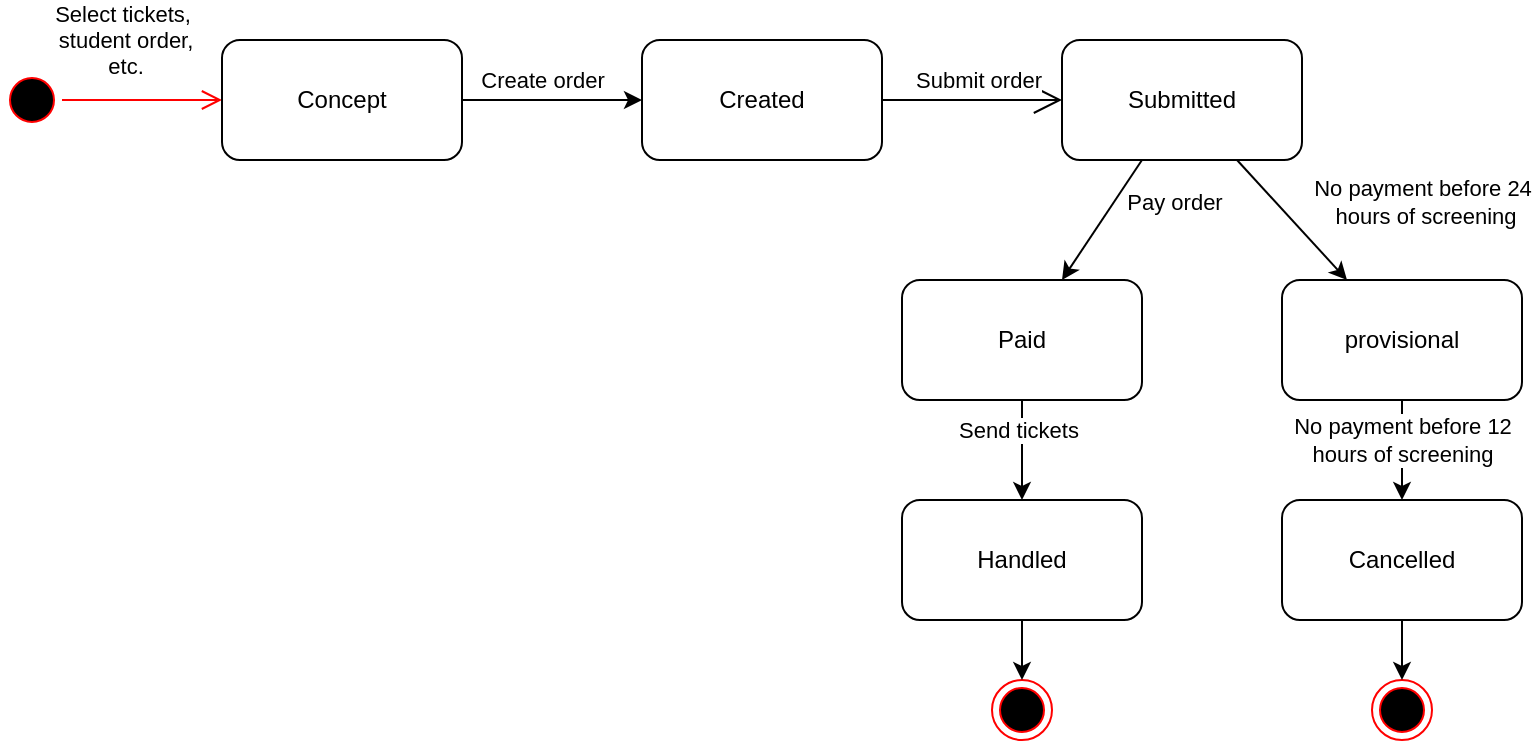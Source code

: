 <mxfile version="23.1.5" type="device" pages="2">
  <diagram name="State-transition" id="TRV6yzCIx8x2eUPZKqKC">
    <mxGraphModel dx="1674" dy="836" grid="1" gridSize="10" guides="1" tooltips="1" connect="1" arrows="1" fold="1" page="1" pageScale="1" pageWidth="827" pageHeight="1169" math="0" shadow="0">
      <root>
        <mxCell id="0" />
        <mxCell id="1" parent="0" />
        <mxCell id="k4VpWUnq30yt2Td6bqMA-1" value="" style="ellipse;html=1;shape=startState;fillColor=#000000;strokeColor=#ff0000;" parent="1" vertex="1">
          <mxGeometry x="20" y="195" width="30" height="30" as="geometry" />
        </mxCell>
        <mxCell id="k4VpWUnq30yt2Td6bqMA-2" value="" style="edgeStyle=orthogonalEdgeStyle;html=1;verticalAlign=bottom;endArrow=open;endSize=8;strokeColor=#ff0000;rounded=0;" parent="1" source="k4VpWUnq30yt2Td6bqMA-1" target="k4VpWUnq30yt2Td6bqMA-24" edge="1">
          <mxGeometry relative="1" as="geometry">
            <mxPoint x="220" y="210" as="targetPoint" />
          </mxGeometry>
        </mxCell>
        <mxCell id="k4VpWUnq30yt2Td6bqMA-4" value="Select tickets,&lt;br&gt;&amp;nbsp;student order,&lt;br&gt;&amp;nbsp;etc." style="edgeLabel;html=1;align=center;verticalAlign=middle;resizable=0;points=[];" parent="k4VpWUnq30yt2Td6bqMA-2" vertex="1" connectable="0">
          <mxGeometry x="0.028" y="1" relative="1" as="geometry">
            <mxPoint x="-11" y="-29" as="offset" />
          </mxGeometry>
        </mxCell>
        <mxCell id="k4VpWUnq30yt2Td6bqMA-3" value="Created" style="rounded=1;whiteSpace=wrap;html=1;" parent="1" vertex="1">
          <mxGeometry x="340" y="180" width="120" height="60" as="geometry" />
        </mxCell>
        <mxCell id="k4VpWUnq30yt2Td6bqMA-5" value="Submitted" style="rounded=1;whiteSpace=wrap;html=1;" parent="1" vertex="1">
          <mxGeometry x="550" y="180" width="120" height="60" as="geometry" />
        </mxCell>
        <mxCell id="k4VpWUnq30yt2Td6bqMA-6" value="" style="endArrow=open;endFill=1;endSize=12;html=1;rounded=0;" parent="1" source="k4VpWUnq30yt2Td6bqMA-3" target="k4VpWUnq30yt2Td6bqMA-5" edge="1">
          <mxGeometry width="160" relative="1" as="geometry">
            <mxPoint x="240" y="260" as="sourcePoint" />
            <mxPoint x="400" y="260" as="targetPoint" />
          </mxGeometry>
        </mxCell>
        <mxCell id="k4VpWUnq30yt2Td6bqMA-7" value="Submit order" style="edgeLabel;html=1;align=center;verticalAlign=middle;resizable=0;points=[];" parent="k4VpWUnq30yt2Td6bqMA-6" vertex="1" connectable="0">
          <mxGeometry x="0.067" relative="1" as="geometry">
            <mxPoint y="-10" as="offset" />
          </mxGeometry>
        </mxCell>
        <mxCell id="k4VpWUnq30yt2Td6bqMA-8" value="Paid" style="rounded=1;whiteSpace=wrap;html=1;" parent="1" vertex="1">
          <mxGeometry x="470" y="300" width="120" height="60" as="geometry" />
        </mxCell>
        <mxCell id="k4VpWUnq30yt2Td6bqMA-9" value="" style="endArrow=classic;html=1;rounded=0;" parent="1" source="k4VpWUnq30yt2Td6bqMA-5" target="k4VpWUnq30yt2Td6bqMA-8" edge="1">
          <mxGeometry width="50" height="50" relative="1" as="geometry">
            <mxPoint x="520" y="260" as="sourcePoint" />
            <mxPoint x="570" y="210" as="targetPoint" />
          </mxGeometry>
        </mxCell>
        <mxCell id="k4VpWUnq30yt2Td6bqMA-10" value="Pay order" style="edgeLabel;html=1;align=center;verticalAlign=middle;resizable=0;points=[];" parent="k4VpWUnq30yt2Td6bqMA-9" vertex="1" connectable="0">
          <mxGeometry x="-0.273" y="-2" relative="1" as="geometry">
            <mxPoint x="32" as="offset" />
          </mxGeometry>
        </mxCell>
        <mxCell id="k4VpWUnq30yt2Td6bqMA-11" value="Handled" style="rounded=1;whiteSpace=wrap;html=1;" parent="1" vertex="1">
          <mxGeometry x="470" y="410" width="120" height="60" as="geometry" />
        </mxCell>
        <mxCell id="k4VpWUnq30yt2Td6bqMA-12" value="" style="endArrow=classic;html=1;rounded=0;" parent="1" source="k4VpWUnq30yt2Td6bqMA-8" target="k4VpWUnq30yt2Td6bqMA-11" edge="1">
          <mxGeometry width="50" height="50" relative="1" as="geometry">
            <mxPoint x="510" y="330" as="sourcePoint" />
            <mxPoint x="560" y="280" as="targetPoint" />
          </mxGeometry>
        </mxCell>
        <mxCell id="k4VpWUnq30yt2Td6bqMA-13" value="Send tickets" style="edgeLabel;html=1;align=center;verticalAlign=middle;resizable=0;points=[];" parent="k4VpWUnq30yt2Td6bqMA-12" vertex="1" connectable="0">
          <mxGeometry x="-0.103" y="-2" relative="1" as="geometry">
            <mxPoint y="-8" as="offset" />
          </mxGeometry>
        </mxCell>
        <mxCell id="k4VpWUnq30yt2Td6bqMA-14" value="provisional" style="rounded=1;whiteSpace=wrap;html=1;" parent="1" vertex="1">
          <mxGeometry x="660" y="300" width="120" height="60" as="geometry" />
        </mxCell>
        <mxCell id="k4VpWUnq30yt2Td6bqMA-15" value="" style="endArrow=classic;html=1;rounded=0;" parent="1" source="k4VpWUnq30yt2Td6bqMA-5" target="k4VpWUnq30yt2Td6bqMA-14" edge="1">
          <mxGeometry width="50" height="50" relative="1" as="geometry">
            <mxPoint x="620" y="330" as="sourcePoint" />
            <mxPoint x="670" y="280" as="targetPoint" />
          </mxGeometry>
        </mxCell>
        <mxCell id="k4VpWUnq30yt2Td6bqMA-16" value="No payment before 24&lt;br&gt;&amp;nbsp;hours of screening" style="edgeLabel;html=1;align=center;verticalAlign=middle;resizable=0;points=[];" parent="k4VpWUnq30yt2Td6bqMA-15" vertex="1" connectable="0">
          <mxGeometry x="-0.101" y="-2" relative="1" as="geometry">
            <mxPoint x="69" y="-8" as="offset" />
          </mxGeometry>
        </mxCell>
        <mxCell id="k4VpWUnq30yt2Td6bqMA-17" value="Cancelled" style="rounded=1;whiteSpace=wrap;html=1;" parent="1" vertex="1">
          <mxGeometry x="660" y="410" width="120" height="60" as="geometry" />
        </mxCell>
        <mxCell id="k4VpWUnq30yt2Td6bqMA-18" value="" style="endArrow=classic;html=1;rounded=0;" parent="1" source="k4VpWUnq30yt2Td6bqMA-14" target="k4VpWUnq30yt2Td6bqMA-17" edge="1">
          <mxGeometry width="50" height="50" relative="1" as="geometry">
            <mxPoint x="620" y="390" as="sourcePoint" />
            <mxPoint x="670" y="340" as="targetPoint" />
          </mxGeometry>
        </mxCell>
        <mxCell id="k4VpWUnq30yt2Td6bqMA-19" value="No payment before 12 &lt;br&gt;hours of screening" style="edgeLabel;html=1;align=center;verticalAlign=middle;resizable=0;points=[];" parent="k4VpWUnq30yt2Td6bqMA-18" vertex="1" connectable="0">
          <mxGeometry x="0.07" relative="1" as="geometry">
            <mxPoint y="-7" as="offset" />
          </mxGeometry>
        </mxCell>
        <mxCell id="k4VpWUnq30yt2Td6bqMA-20" value="" style="ellipse;html=1;shape=endState;fillColor=#000000;strokeColor=#ff0000;" parent="1" vertex="1">
          <mxGeometry x="515" y="500" width="30" height="30" as="geometry" />
        </mxCell>
        <mxCell id="k4VpWUnq30yt2Td6bqMA-21" value="" style="ellipse;html=1;shape=endState;fillColor=#000000;strokeColor=#ff0000;" parent="1" vertex="1">
          <mxGeometry x="705" y="500" width="30" height="30" as="geometry" />
        </mxCell>
        <mxCell id="k4VpWUnq30yt2Td6bqMA-22" value="" style="endArrow=classic;html=1;rounded=0;" parent="1" source="k4VpWUnq30yt2Td6bqMA-11" target="k4VpWUnq30yt2Td6bqMA-20" edge="1">
          <mxGeometry width="50" height="50" relative="1" as="geometry">
            <mxPoint x="590" y="480" as="sourcePoint" />
            <mxPoint x="640" y="430" as="targetPoint" />
          </mxGeometry>
        </mxCell>
        <mxCell id="k4VpWUnq30yt2Td6bqMA-23" value="" style="endArrow=classic;html=1;rounded=0;" parent="1" source="k4VpWUnq30yt2Td6bqMA-17" target="k4VpWUnq30yt2Td6bqMA-21" edge="1">
          <mxGeometry width="50" height="50" relative="1" as="geometry">
            <mxPoint x="590" y="480" as="sourcePoint" />
            <mxPoint x="640" y="430" as="targetPoint" />
          </mxGeometry>
        </mxCell>
        <mxCell id="k4VpWUnq30yt2Td6bqMA-24" value="Concept" style="rounded=1;whiteSpace=wrap;html=1;" parent="1" vertex="1">
          <mxGeometry x="130" y="180" width="120" height="60" as="geometry" />
        </mxCell>
        <mxCell id="k4VpWUnq30yt2Td6bqMA-25" value="" style="endArrow=classic;html=1;rounded=0;" parent="1" source="k4VpWUnq30yt2Td6bqMA-24" target="k4VpWUnq30yt2Td6bqMA-3" edge="1">
          <mxGeometry width="50" height="50" relative="1" as="geometry">
            <mxPoint x="240" y="290" as="sourcePoint" />
            <mxPoint x="290" y="240" as="targetPoint" />
          </mxGeometry>
        </mxCell>
        <mxCell id="k4VpWUnq30yt2Td6bqMA-26" value="Create order" style="edgeLabel;html=1;align=center;verticalAlign=middle;resizable=0;points=[];" parent="k4VpWUnq30yt2Td6bqMA-25" vertex="1" connectable="0">
          <mxGeometry x="-0.178" y="-2" relative="1" as="geometry">
            <mxPoint x="3" y="-12" as="offset" />
          </mxGeometry>
        </mxCell>
      </root>
    </mxGraphModel>
  </diagram>
  <diagram id="uxJ7u-Fciz4HR_tJJDdP" name="Class">
    <mxGraphModel dx="1674" dy="836" grid="1" gridSize="10" guides="1" tooltips="1" connect="1" arrows="1" fold="1" page="1" pageScale="1" pageWidth="827" pageHeight="1169" math="0" shadow="0">
      <root>
        <mxCell id="0" />
        <mxCell id="1" parent="0" />
        <mxCell id="9wVwTBqe0UcGyUuCDqAv-2" value="export" style="shape=module;align=left;spacingLeft=20;align=center;verticalAlign=top;whiteSpace=wrap;html=1;" vertex="1" parent="1">
          <mxGeometry x="150" y="150" width="190" height="150" as="geometry" />
        </mxCell>
        <mxCell id="9wVwTBqe0UcGyUuCDqAv-3" value="notifications" style="shape=module;align=left;spacingLeft=20;align=center;verticalAlign=top;whiteSpace=wrap;html=1;" vertex="1" parent="1">
          <mxGeometry x="150" y="370" width="190" height="150" as="geometry" />
        </mxCell>
        <mxCell id="9wVwTBqe0UcGyUuCDqAv-4" value="orderStates" style="shape=module;align=left;spacingLeft=20;align=center;verticalAlign=top;whiteSpace=wrap;html=1;" vertex="1" parent="1">
          <mxGeometry x="480" y="40" width="1160" height="340" as="geometry" />
        </mxCell>
        <mxCell id="9wVwTBqe0UcGyUuCDqAv-5" value="Order" style="swimlane;fontStyle=1;align=center;verticalAlign=top;childLayout=stackLayout;horizontal=1;startSize=26;horizontalStack=0;resizeParent=1;resizeParentMax=0;resizeLast=0;collapsible=1;marginBottom=0;whiteSpace=wrap;html=1;" vertex="1" parent="1">
          <mxGeometry x="770" y="499" width="160" height="86" as="geometry" />
        </mxCell>
        <mxCell id="9wVwTBqe0UcGyUuCDqAv-6" value="+ field: type" style="text;strokeColor=none;fillColor=none;align=left;verticalAlign=top;spacingLeft=4;spacingRight=4;overflow=hidden;rotatable=0;points=[[0,0.5],[1,0.5]];portConstraint=eastwest;whiteSpace=wrap;html=1;" vertex="1" parent="9wVwTBqe0UcGyUuCDqAv-5">
          <mxGeometry y="26" width="160" height="26" as="geometry" />
        </mxCell>
        <mxCell id="9wVwTBqe0UcGyUuCDqAv-7" value="" style="line;strokeWidth=1;fillColor=none;align=left;verticalAlign=middle;spacingTop=-1;spacingLeft=3;spacingRight=3;rotatable=0;labelPosition=right;points=[];portConstraint=eastwest;strokeColor=inherit;" vertex="1" parent="9wVwTBqe0UcGyUuCDqAv-5">
          <mxGeometry y="52" width="160" height="8" as="geometry" />
        </mxCell>
        <mxCell id="9wVwTBqe0UcGyUuCDqAv-8" value="+ method(type): type" style="text;strokeColor=none;fillColor=none;align=left;verticalAlign=top;spacingLeft=4;spacingRight=4;overflow=hidden;rotatable=0;points=[[0,0.5],[1,0.5]];portConstraint=eastwest;whiteSpace=wrap;html=1;" vertex="1" parent="9wVwTBqe0UcGyUuCDqAv-5">
          <mxGeometry y="60" width="160" height="26" as="geometry" />
        </mxCell>
        <mxCell id="9wVwTBqe0UcGyUuCDqAv-9" value="MovieTicket" style="swimlane;fontStyle=1;align=center;verticalAlign=top;childLayout=stackLayout;horizontal=1;startSize=26;horizontalStack=0;resizeParent=1;resizeParentMax=0;resizeLast=0;collapsible=1;marginBottom=0;whiteSpace=wrap;html=1;" vertex="1" parent="1">
          <mxGeometry x="950" y="499" width="160" height="86" as="geometry" />
        </mxCell>
        <mxCell id="9wVwTBqe0UcGyUuCDqAv-10" value="+ field: type" style="text;strokeColor=none;fillColor=none;align=left;verticalAlign=top;spacingLeft=4;spacingRight=4;overflow=hidden;rotatable=0;points=[[0,0.5],[1,0.5]];portConstraint=eastwest;whiteSpace=wrap;html=1;" vertex="1" parent="9wVwTBqe0UcGyUuCDqAv-9">
          <mxGeometry y="26" width="160" height="26" as="geometry" />
        </mxCell>
        <mxCell id="9wVwTBqe0UcGyUuCDqAv-11" value="" style="line;strokeWidth=1;fillColor=none;align=left;verticalAlign=middle;spacingTop=-1;spacingLeft=3;spacingRight=3;rotatable=0;labelPosition=right;points=[];portConstraint=eastwest;strokeColor=inherit;" vertex="1" parent="9wVwTBqe0UcGyUuCDqAv-9">
          <mxGeometry y="52" width="160" height="8" as="geometry" />
        </mxCell>
        <mxCell id="9wVwTBqe0UcGyUuCDqAv-12" value="+ method(type): type" style="text;strokeColor=none;fillColor=none;align=left;verticalAlign=top;spacingLeft=4;spacingRight=4;overflow=hidden;rotatable=0;points=[[0,0.5],[1,0.5]];portConstraint=eastwest;whiteSpace=wrap;html=1;" vertex="1" parent="9wVwTBqe0UcGyUuCDqAv-9">
          <mxGeometry y="60" width="160" height="26" as="geometry" />
        </mxCell>
        <mxCell id="9wVwTBqe0UcGyUuCDqAv-13" value="MovieScreening" style="swimlane;fontStyle=1;align=center;verticalAlign=top;childLayout=stackLayout;horizontal=1;startSize=26;horizontalStack=0;resizeParent=1;resizeParentMax=0;resizeLast=0;collapsible=1;marginBottom=0;whiteSpace=wrap;html=1;" vertex="1" parent="1">
          <mxGeometry x="1120" y="499" width="160" height="86" as="geometry" />
        </mxCell>
        <mxCell id="9wVwTBqe0UcGyUuCDqAv-14" value="+ field: type" style="text;strokeColor=none;fillColor=none;align=left;verticalAlign=top;spacingLeft=4;spacingRight=4;overflow=hidden;rotatable=0;points=[[0,0.5],[1,0.5]];portConstraint=eastwest;whiteSpace=wrap;html=1;" vertex="1" parent="9wVwTBqe0UcGyUuCDqAv-13">
          <mxGeometry y="26" width="160" height="26" as="geometry" />
        </mxCell>
        <mxCell id="9wVwTBqe0UcGyUuCDqAv-15" value="" style="line;strokeWidth=1;fillColor=none;align=left;verticalAlign=middle;spacingTop=-1;spacingLeft=3;spacingRight=3;rotatable=0;labelPosition=right;points=[];portConstraint=eastwest;strokeColor=inherit;" vertex="1" parent="9wVwTBqe0UcGyUuCDqAv-13">
          <mxGeometry y="52" width="160" height="8" as="geometry" />
        </mxCell>
        <mxCell id="9wVwTBqe0UcGyUuCDqAv-16" value="+ method(type): type" style="text;strokeColor=none;fillColor=none;align=left;verticalAlign=top;spacingLeft=4;spacingRight=4;overflow=hidden;rotatable=0;points=[[0,0.5],[1,0.5]];portConstraint=eastwest;whiteSpace=wrap;html=1;" vertex="1" parent="9wVwTBqe0UcGyUuCDqAv-13">
          <mxGeometry y="60" width="160" height="26" as="geometry" />
        </mxCell>
        <mxCell id="9wVwTBqe0UcGyUuCDqAv-17" value="Movie" style="swimlane;fontStyle=1;align=center;verticalAlign=top;childLayout=stackLayout;horizontal=1;startSize=26;horizontalStack=0;resizeParent=1;resizeParentMax=0;resizeLast=0;collapsible=1;marginBottom=0;whiteSpace=wrap;html=1;" vertex="1" parent="1">
          <mxGeometry x="590" y="499" width="160" height="86" as="geometry" />
        </mxCell>
        <mxCell id="9wVwTBqe0UcGyUuCDqAv-18" value="+ field: type" style="text;strokeColor=none;fillColor=none;align=left;verticalAlign=top;spacingLeft=4;spacingRight=4;overflow=hidden;rotatable=0;points=[[0,0.5],[1,0.5]];portConstraint=eastwest;whiteSpace=wrap;html=1;" vertex="1" parent="9wVwTBqe0UcGyUuCDqAv-17">
          <mxGeometry y="26" width="160" height="26" as="geometry" />
        </mxCell>
        <mxCell id="9wVwTBqe0UcGyUuCDqAv-19" value="" style="line;strokeWidth=1;fillColor=none;align=left;verticalAlign=middle;spacingTop=-1;spacingLeft=3;spacingRight=3;rotatable=0;labelPosition=right;points=[];portConstraint=eastwest;strokeColor=inherit;" vertex="1" parent="9wVwTBqe0UcGyUuCDqAv-17">
          <mxGeometry y="52" width="160" height="8" as="geometry" />
        </mxCell>
        <mxCell id="9wVwTBqe0UcGyUuCDqAv-20" value="+ method(type): type" style="text;strokeColor=none;fillColor=none;align=left;verticalAlign=top;spacingLeft=4;spacingRight=4;overflow=hidden;rotatable=0;points=[[0,0.5],[1,0.5]];portConstraint=eastwest;whiteSpace=wrap;html=1;" vertex="1" parent="9wVwTBqe0UcGyUuCDqAv-17">
          <mxGeometry y="60" width="160" height="26" as="geometry" />
        </mxCell>
        <mxCell id="9wVwTBqe0UcGyUuCDqAv-22" value="CancelledState" style="swimlane;fontStyle=1;align=center;verticalAlign=top;childLayout=stackLayout;horizontal=1;startSize=26;horizontalStack=0;resizeParent=1;resizeParentMax=0;resizeLast=0;collapsible=1;marginBottom=0;whiteSpace=wrap;html=1;" vertex="1" parent="1">
          <mxGeometry x="530" y="280" width="160" height="86" as="geometry" />
        </mxCell>
        <mxCell id="9wVwTBqe0UcGyUuCDqAv-23" value="+ field: type" style="text;strokeColor=none;fillColor=none;align=left;verticalAlign=top;spacingLeft=4;spacingRight=4;overflow=hidden;rotatable=0;points=[[0,0.5],[1,0.5]];portConstraint=eastwest;whiteSpace=wrap;html=1;" vertex="1" parent="9wVwTBqe0UcGyUuCDqAv-22">
          <mxGeometry y="26" width="160" height="26" as="geometry" />
        </mxCell>
        <mxCell id="9wVwTBqe0UcGyUuCDqAv-24" value="" style="line;strokeWidth=1;fillColor=none;align=left;verticalAlign=middle;spacingTop=-1;spacingLeft=3;spacingRight=3;rotatable=0;labelPosition=right;points=[];portConstraint=eastwest;strokeColor=inherit;" vertex="1" parent="9wVwTBqe0UcGyUuCDqAv-22">
          <mxGeometry y="52" width="160" height="8" as="geometry" />
        </mxCell>
        <mxCell id="9wVwTBqe0UcGyUuCDqAv-25" value="+ method(type): type" style="text;strokeColor=none;fillColor=none;align=left;verticalAlign=top;spacingLeft=4;spacingRight=4;overflow=hidden;rotatable=0;points=[[0,0.5],[1,0.5]];portConstraint=eastwest;whiteSpace=wrap;html=1;" vertex="1" parent="9wVwTBqe0UcGyUuCDqAv-22">
          <mxGeometry y="60" width="160" height="26" as="geometry" />
        </mxCell>
        <mxCell id="9wVwTBqe0UcGyUuCDqAv-26" value="ConceptState" style="swimlane;fontStyle=1;align=center;verticalAlign=top;childLayout=stackLayout;horizontal=1;startSize=26;horizontalStack=0;resizeParent=1;resizeParentMax=0;resizeLast=0;collapsible=1;marginBottom=0;whiteSpace=wrap;html=1;" vertex="1" parent="1">
          <mxGeometry x="705" y="280" width="160" height="86" as="geometry" />
        </mxCell>
        <mxCell id="9wVwTBqe0UcGyUuCDqAv-27" value="+ field: type" style="text;strokeColor=none;fillColor=none;align=left;verticalAlign=top;spacingLeft=4;spacingRight=4;overflow=hidden;rotatable=0;points=[[0,0.5],[1,0.5]];portConstraint=eastwest;whiteSpace=wrap;html=1;" vertex="1" parent="9wVwTBqe0UcGyUuCDqAv-26">
          <mxGeometry y="26" width="160" height="26" as="geometry" />
        </mxCell>
        <mxCell id="9wVwTBqe0UcGyUuCDqAv-28" value="" style="line;strokeWidth=1;fillColor=none;align=left;verticalAlign=middle;spacingTop=-1;spacingLeft=3;spacingRight=3;rotatable=0;labelPosition=right;points=[];portConstraint=eastwest;strokeColor=inherit;" vertex="1" parent="9wVwTBqe0UcGyUuCDqAv-26">
          <mxGeometry y="52" width="160" height="8" as="geometry" />
        </mxCell>
        <mxCell id="9wVwTBqe0UcGyUuCDqAv-29" value="+ method(type): type" style="text;strokeColor=none;fillColor=none;align=left;verticalAlign=top;spacingLeft=4;spacingRight=4;overflow=hidden;rotatable=0;points=[[0,0.5],[1,0.5]];portConstraint=eastwest;whiteSpace=wrap;html=1;" vertex="1" parent="9wVwTBqe0UcGyUuCDqAv-26">
          <mxGeometry y="60" width="160" height="26" as="geometry" />
        </mxCell>
        <mxCell id="9wVwTBqe0UcGyUuCDqAv-30" value="CreatedState" style="swimlane;fontStyle=1;align=center;verticalAlign=top;childLayout=stackLayout;horizontal=1;startSize=26;horizontalStack=0;resizeParent=1;resizeParentMax=0;resizeLast=0;collapsible=1;marginBottom=0;whiteSpace=wrap;html=1;" vertex="1" parent="1">
          <mxGeometry x="880" y="280" width="160" height="86" as="geometry" />
        </mxCell>
        <mxCell id="9wVwTBqe0UcGyUuCDqAv-31" value="+ field: type" style="text;strokeColor=none;fillColor=none;align=left;verticalAlign=top;spacingLeft=4;spacingRight=4;overflow=hidden;rotatable=0;points=[[0,0.5],[1,0.5]];portConstraint=eastwest;whiteSpace=wrap;html=1;" vertex="1" parent="9wVwTBqe0UcGyUuCDqAv-30">
          <mxGeometry y="26" width="160" height="26" as="geometry" />
        </mxCell>
        <mxCell id="9wVwTBqe0UcGyUuCDqAv-32" value="" style="line;strokeWidth=1;fillColor=none;align=left;verticalAlign=middle;spacingTop=-1;spacingLeft=3;spacingRight=3;rotatable=0;labelPosition=right;points=[];portConstraint=eastwest;strokeColor=inherit;" vertex="1" parent="9wVwTBqe0UcGyUuCDqAv-30">
          <mxGeometry y="52" width="160" height="8" as="geometry" />
        </mxCell>
        <mxCell id="9wVwTBqe0UcGyUuCDqAv-33" value="+ method(type): type" style="text;strokeColor=none;fillColor=none;align=left;verticalAlign=top;spacingLeft=4;spacingRight=4;overflow=hidden;rotatable=0;points=[[0,0.5],[1,0.5]];portConstraint=eastwest;whiteSpace=wrap;html=1;" vertex="1" parent="9wVwTBqe0UcGyUuCDqAv-30">
          <mxGeometry y="60" width="160" height="26" as="geometry" />
        </mxCell>
        <mxCell id="9wVwTBqe0UcGyUuCDqAv-34" value="HandledState" style="swimlane;fontStyle=1;align=center;verticalAlign=top;childLayout=stackLayout;horizontal=1;startSize=26;horizontalStack=0;resizeParent=1;resizeParentMax=0;resizeLast=0;collapsible=1;marginBottom=0;whiteSpace=wrap;html=1;" vertex="1" parent="1">
          <mxGeometry x="1050" y="280" width="160" height="86" as="geometry" />
        </mxCell>
        <mxCell id="9wVwTBqe0UcGyUuCDqAv-35" value="+ field: type" style="text;strokeColor=none;fillColor=none;align=left;verticalAlign=top;spacingLeft=4;spacingRight=4;overflow=hidden;rotatable=0;points=[[0,0.5],[1,0.5]];portConstraint=eastwest;whiteSpace=wrap;html=1;" vertex="1" parent="9wVwTBqe0UcGyUuCDqAv-34">
          <mxGeometry y="26" width="160" height="26" as="geometry" />
        </mxCell>
        <mxCell id="9wVwTBqe0UcGyUuCDqAv-36" value="" style="line;strokeWidth=1;fillColor=none;align=left;verticalAlign=middle;spacingTop=-1;spacingLeft=3;spacingRight=3;rotatable=0;labelPosition=right;points=[];portConstraint=eastwest;strokeColor=inherit;" vertex="1" parent="9wVwTBqe0UcGyUuCDqAv-34">
          <mxGeometry y="52" width="160" height="8" as="geometry" />
        </mxCell>
        <mxCell id="9wVwTBqe0UcGyUuCDqAv-37" value="+ method(type): type" style="text;strokeColor=none;fillColor=none;align=left;verticalAlign=top;spacingLeft=4;spacingRight=4;overflow=hidden;rotatable=0;points=[[0,0.5],[1,0.5]];portConstraint=eastwest;whiteSpace=wrap;html=1;" vertex="1" parent="9wVwTBqe0UcGyUuCDqAv-34">
          <mxGeometry y="60" width="160" height="26" as="geometry" />
        </mxCell>
        <mxCell id="9wVwTBqe0UcGyUuCDqAv-38" value="ProvisionalState" style="swimlane;fontStyle=1;align=center;verticalAlign=top;childLayout=stackLayout;horizontal=1;startSize=26;horizontalStack=0;resizeParent=1;resizeParentMax=0;resizeLast=0;collapsible=1;marginBottom=0;whiteSpace=wrap;html=1;" vertex="1" parent="1">
          <mxGeometry x="1220" y="280" width="160" height="86" as="geometry" />
        </mxCell>
        <mxCell id="9wVwTBqe0UcGyUuCDqAv-39" value="+ field: type" style="text;strokeColor=none;fillColor=none;align=left;verticalAlign=top;spacingLeft=4;spacingRight=4;overflow=hidden;rotatable=0;points=[[0,0.5],[1,0.5]];portConstraint=eastwest;whiteSpace=wrap;html=1;" vertex="1" parent="9wVwTBqe0UcGyUuCDqAv-38">
          <mxGeometry y="26" width="160" height="26" as="geometry" />
        </mxCell>
        <mxCell id="9wVwTBqe0UcGyUuCDqAv-40" value="" style="line;strokeWidth=1;fillColor=none;align=left;verticalAlign=middle;spacingTop=-1;spacingLeft=3;spacingRight=3;rotatable=0;labelPosition=right;points=[];portConstraint=eastwest;strokeColor=inherit;" vertex="1" parent="9wVwTBqe0UcGyUuCDqAv-38">
          <mxGeometry y="52" width="160" height="8" as="geometry" />
        </mxCell>
        <mxCell id="9wVwTBqe0UcGyUuCDqAv-41" value="+ method(type): type" style="text;strokeColor=none;fillColor=none;align=left;verticalAlign=top;spacingLeft=4;spacingRight=4;overflow=hidden;rotatable=0;points=[[0,0.5],[1,0.5]];portConstraint=eastwest;whiteSpace=wrap;html=1;" vertex="1" parent="9wVwTBqe0UcGyUuCDqAv-38">
          <mxGeometry y="60" width="160" height="26" as="geometry" />
        </mxCell>
        <mxCell id="9wVwTBqe0UcGyUuCDqAv-42" value="SubmittedState" style="swimlane;fontStyle=1;align=center;verticalAlign=top;childLayout=stackLayout;horizontal=1;startSize=26;horizontalStack=0;resizeParent=1;resizeParentMax=0;resizeLast=0;collapsible=1;marginBottom=0;whiteSpace=wrap;html=1;" vertex="1" parent="1">
          <mxGeometry x="1390" y="280" width="160" height="86" as="geometry" />
        </mxCell>
        <mxCell id="9wVwTBqe0UcGyUuCDqAv-43" value="+ field: type" style="text;strokeColor=none;fillColor=none;align=left;verticalAlign=top;spacingLeft=4;spacingRight=4;overflow=hidden;rotatable=0;points=[[0,0.5],[1,0.5]];portConstraint=eastwest;whiteSpace=wrap;html=1;" vertex="1" parent="9wVwTBqe0UcGyUuCDqAv-42">
          <mxGeometry y="26" width="160" height="26" as="geometry" />
        </mxCell>
        <mxCell id="9wVwTBqe0UcGyUuCDqAv-44" value="" style="line;strokeWidth=1;fillColor=none;align=left;verticalAlign=middle;spacingTop=-1;spacingLeft=3;spacingRight=3;rotatable=0;labelPosition=right;points=[];portConstraint=eastwest;strokeColor=inherit;" vertex="1" parent="9wVwTBqe0UcGyUuCDqAv-42">
          <mxGeometry y="52" width="160" height="8" as="geometry" />
        </mxCell>
        <mxCell id="9wVwTBqe0UcGyUuCDqAv-45" value="+ method(type): type" style="text;strokeColor=none;fillColor=none;align=left;verticalAlign=top;spacingLeft=4;spacingRight=4;overflow=hidden;rotatable=0;points=[[0,0.5],[1,0.5]];portConstraint=eastwest;whiteSpace=wrap;html=1;" vertex="1" parent="9wVwTBqe0UcGyUuCDqAv-42">
          <mxGeometry y="60" width="160" height="26" as="geometry" />
        </mxCell>
        <mxCell id="9wVwTBqe0UcGyUuCDqAv-47" value="&lt;span style=&quot;font-weight: normal;&quot;&gt;&lt;i&gt;&amp;lt;&amp;lt;interface&amp;gt;&amp;gt;&lt;/i&gt;&lt;/span&gt;&lt;br&gt;IOrderState" style="swimlane;fontStyle=1;align=center;verticalAlign=top;childLayout=stackLayout;horizontal=1;startSize=40;horizontalStack=0;resizeParent=1;resizeParentMax=0;resizeLast=0;collapsible=1;marginBottom=0;whiteSpace=wrap;html=1;" vertex="1" parent="1">
          <mxGeometry x="880" y="70" width="330" height="160" as="geometry" />
        </mxCell>
        <mxCell id="9wVwTBqe0UcGyUuCDqAv-50" value="+ createOrder(Order order, MovieTicket[] tickets)&lt;br&gt;+ submitOrder(Order order)&lt;br&gt;+ payOrder(Order order)&lt;br&gt;+ remindOrder(Order order)&lt;br&gt;+ cancelOrder(Order order)" style="text;strokeColor=none;fillColor=none;align=left;verticalAlign=top;spacingLeft=4;spacingRight=4;overflow=hidden;rotatable=0;points=[[0,0.5],[1,0.5]];portConstraint=eastwest;whiteSpace=wrap;html=1;" vertex="1" parent="9wVwTBqe0UcGyUuCDqAv-47">
          <mxGeometry y="40" width="330" height="120" as="geometry" />
        </mxCell>
        <mxCell id="9wVwTBqe0UcGyUuCDqAv-51" value="" style="endArrow=block;dashed=1;endFill=0;endSize=12;html=1;rounded=0;edgeStyle=orthogonalEdgeStyle;" edge="1" parent="1" source="9wVwTBqe0UcGyUuCDqAv-22" target="9wVwTBqe0UcGyUuCDqAv-50">
          <mxGeometry width="160" relative="1" as="geometry">
            <mxPoint x="860" y="430" as="sourcePoint" />
            <mxPoint x="1020" y="430" as="targetPoint" />
          </mxGeometry>
        </mxCell>
        <mxCell id="9wVwTBqe0UcGyUuCDqAv-52" value="" style="endArrow=block;dashed=1;endFill=0;endSize=12;html=1;rounded=0;edgeStyle=orthogonalEdgeStyle;" edge="1" parent="1" source="9wVwTBqe0UcGyUuCDqAv-26" target="9wVwTBqe0UcGyUuCDqAv-50">
          <mxGeometry width="160" relative="1" as="geometry">
            <mxPoint x="860" y="430" as="sourcePoint" />
            <mxPoint x="1020" y="430" as="targetPoint" />
          </mxGeometry>
        </mxCell>
        <mxCell id="9wVwTBqe0UcGyUuCDqAv-53" value="" style="endArrow=block;dashed=1;endFill=0;endSize=12;html=1;rounded=0;edgeStyle=orthogonalEdgeStyle;" edge="1" parent="1" source="9wVwTBqe0UcGyUuCDqAv-30" target="9wVwTBqe0UcGyUuCDqAv-50">
          <mxGeometry width="160" relative="1" as="geometry">
            <mxPoint x="868" y="290" as="sourcePoint" />
            <mxPoint x="953" y="240" as="targetPoint" />
          </mxGeometry>
        </mxCell>
        <mxCell id="9wVwTBqe0UcGyUuCDqAv-54" value="" style="endArrow=block;dashed=1;endFill=0;endSize=12;html=1;rounded=0;edgeStyle=orthogonalEdgeStyle;" edge="1" parent="1" source="9wVwTBqe0UcGyUuCDqAv-34" target="9wVwTBqe0UcGyUuCDqAv-50">
          <mxGeometry width="160" relative="1" as="geometry">
            <mxPoint x="994" y="290" as="sourcePoint" />
            <mxPoint x="1022" y="240" as="targetPoint" />
          </mxGeometry>
        </mxCell>
        <mxCell id="9wVwTBqe0UcGyUuCDqAv-55" value="" style="endArrow=block;dashed=1;endFill=0;endSize=12;html=1;rounded=0;edgeStyle=orthogonalEdgeStyle;" edge="1" parent="1" source="9wVwTBqe0UcGyUuCDqAv-38" target="9wVwTBqe0UcGyUuCDqAv-50">
          <mxGeometry width="160" relative="1" as="geometry">
            <mxPoint x="1116" y="290" as="sourcePoint" />
            <mxPoint x="1088" y="240" as="targetPoint" />
          </mxGeometry>
        </mxCell>
        <mxCell id="9wVwTBqe0UcGyUuCDqAv-56" value="" style="endArrow=block;dashed=1;endFill=0;endSize=12;html=1;rounded=0;edgeStyle=orthogonalEdgeStyle;" edge="1" parent="1" source="9wVwTBqe0UcGyUuCDqAv-42" target="9wVwTBqe0UcGyUuCDqAv-50">
          <mxGeometry width="160" relative="1" as="geometry">
            <mxPoint x="1238" y="290" as="sourcePoint" />
            <mxPoint x="1155" y="240" as="targetPoint" />
          </mxGeometry>
        </mxCell>
      </root>
    </mxGraphModel>
  </diagram>
</mxfile>
